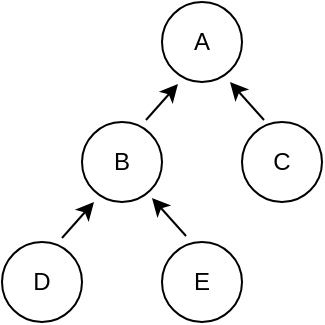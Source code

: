 <mxfile version="24.7.17">
  <diagram name="第 1 页" id="Z5DAYh4horJmSRiVNZhR">
    <mxGraphModel dx="1434" dy="819" grid="1" gridSize="10" guides="1" tooltips="1" connect="1" arrows="1" fold="1" page="1" pageScale="1" pageWidth="827" pageHeight="1169" math="0" shadow="0">
      <root>
        <mxCell id="0" />
        <mxCell id="1" parent="0" />
        <mxCell id="gz9jNVjrlXeU81r2PxJj-1" value="A" style="ellipse;whiteSpace=wrap;html=1;aspect=fixed;direction=east;" vertex="1" parent="1">
          <mxGeometry x="240" y="200" width="40" height="40" as="geometry" />
        </mxCell>
        <mxCell id="gz9jNVjrlXeU81r2PxJj-2" value="B" style="ellipse;whiteSpace=wrap;html=1;aspect=fixed;direction=east;" vertex="1" parent="1">
          <mxGeometry x="200" y="260" width="40" height="40" as="geometry" />
        </mxCell>
        <mxCell id="gz9jNVjrlXeU81r2PxJj-3" value="C" style="ellipse;whiteSpace=wrap;html=1;aspect=fixed;direction=east;" vertex="1" parent="1">
          <mxGeometry x="280" y="260" width="40" height="40" as="geometry" />
        </mxCell>
        <mxCell id="gz9jNVjrlXeU81r2PxJj-4" value="D" style="ellipse;whiteSpace=wrap;html=1;aspect=fixed;direction=east;" vertex="1" parent="1">
          <mxGeometry x="160" y="320" width="40" height="40" as="geometry" />
        </mxCell>
        <mxCell id="gz9jNVjrlXeU81r2PxJj-5" value="E" style="ellipse;whiteSpace=wrap;html=1;aspect=fixed;strokeColor=#000000;direction=east;" vertex="1" parent="1">
          <mxGeometry x="240" y="320" width="40" height="40" as="geometry" />
        </mxCell>
        <mxCell id="gz9jNVjrlXeU81r2PxJj-6" value="" style="endArrow=classic;html=1;rounded=0;entryX=0.2;entryY=1.025;entryDx=0;entryDy=0;entryPerimeter=0;exitX=0.8;exitY=-0.025;exitDx=0;exitDy=0;exitPerimeter=0;" edge="1" parent="1" source="gz9jNVjrlXeU81r2PxJj-2" target="gz9jNVjrlXeU81r2PxJj-1">
          <mxGeometry width="50" height="50" relative="1" as="geometry">
            <mxPoint x="224" y="265" as="sourcePoint" />
            <mxPoint x="254" y="245" as="targetPoint" />
          </mxGeometry>
        </mxCell>
        <mxCell id="gz9jNVjrlXeU81r2PxJj-7" value="" style="endArrow=classic;html=1;rounded=0;exitX=0.275;exitY=-0.025;exitDx=0;exitDy=0;exitPerimeter=0;entryX=0.275;entryY=-0.025;entryDx=0;entryDy=0;entryPerimeter=0;" edge="1" parent="1" source="gz9jNVjrlXeU81r2PxJj-3">
          <mxGeometry width="50" height="50" relative="1" as="geometry">
            <mxPoint x="300" y="266" as="sourcePoint" />
            <mxPoint x="274" y="240" as="targetPoint" />
          </mxGeometry>
        </mxCell>
        <mxCell id="gz9jNVjrlXeU81r2PxJj-8" value="" style="endArrow=classic;html=1;rounded=0;entryX=0.2;entryY=1.025;entryDx=0;entryDy=0;entryPerimeter=0;exitX=0.8;exitY=-0.025;exitDx=0;exitDy=0;exitPerimeter=0;" edge="1" parent="1">
          <mxGeometry width="50" height="50" relative="1" as="geometry">
            <mxPoint x="190" y="318" as="sourcePoint" />
            <mxPoint x="206" y="300" as="targetPoint" />
          </mxGeometry>
        </mxCell>
        <mxCell id="gz9jNVjrlXeU81r2PxJj-9" value="" style="endArrow=classic;html=1;rounded=0;exitX=0.275;exitY=-0.025;exitDx=0;exitDy=0;exitPerimeter=0;" edge="1" parent="1">
          <mxGeometry width="50" height="50" relative="1" as="geometry">
            <mxPoint x="252" y="317" as="sourcePoint" />
            <mxPoint x="235" y="298" as="targetPoint" />
          </mxGeometry>
        </mxCell>
      </root>
    </mxGraphModel>
  </diagram>
</mxfile>
